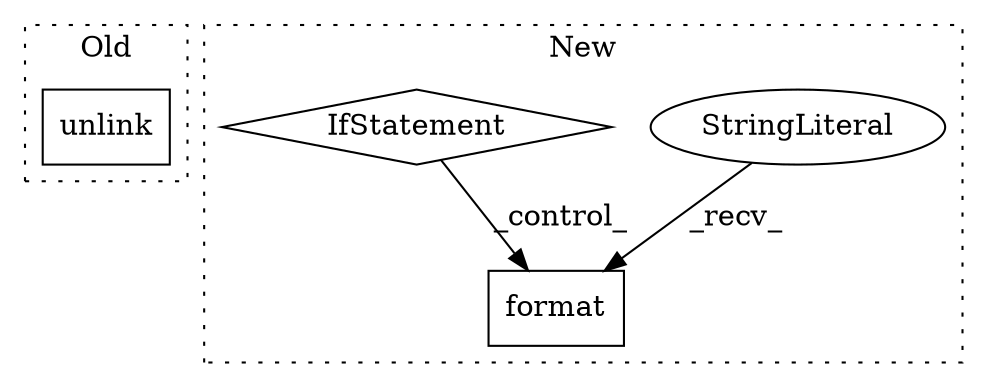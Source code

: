 digraph G {
subgraph cluster0 {
1 [label="unlink" a="32" s="27545,27553" l="7,1" shape="box"];
label = "Old";
style="dotted";
}
subgraph cluster1 {
2 [label="format" a="32" s="28115,28123" l="7,1" shape="box"];
3 [label="StringLiteral" a="45" s="28071" l="43" shape="ellipse"];
4 [label="IfStatement" a="25" s="28029,28047" l="4,2" shape="diamond"];
label = "New";
style="dotted";
}
3 -> 2 [label="_recv_"];
4 -> 2 [label="_control_"];
}